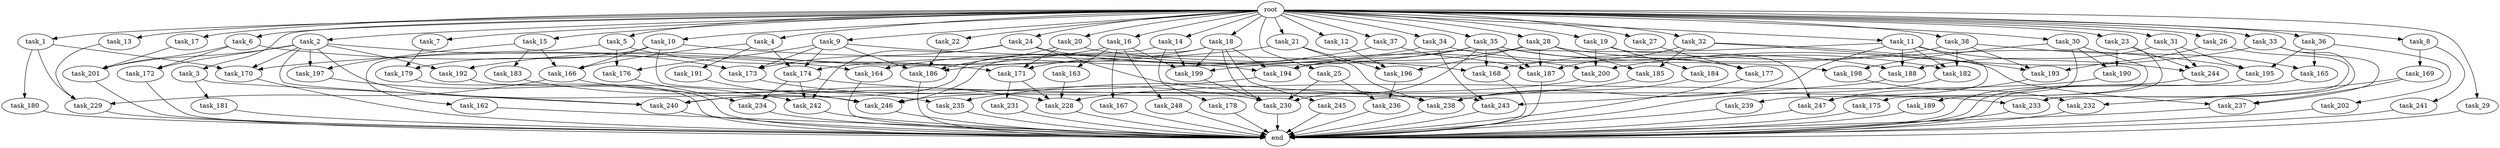 digraph G {
  root [size="0.000000"];
  task_1 [size="10.240000"];
  task_2 [size="10.240000"];
  task_3 [size="10.240000"];
  task_4 [size="10.240000"];
  task_5 [size="10.240000"];
  task_6 [size="10.240000"];
  task_7 [size="10.240000"];
  task_8 [size="10.240000"];
  task_9 [size="10.240000"];
  task_10 [size="10.240000"];
  task_11 [size="10.240000"];
  task_12 [size="10.240000"];
  task_13 [size="10.240000"];
  task_14 [size="10.240000"];
  task_15 [size="10.240000"];
  task_16 [size="10.240000"];
  task_17 [size="10.240000"];
  task_18 [size="10.240000"];
  task_19 [size="10.240000"];
  task_20 [size="10.240000"];
  task_21 [size="10.240000"];
  task_22 [size="10.240000"];
  task_23 [size="10.240000"];
  task_24 [size="10.240000"];
  task_25 [size="10.240000"];
  task_26 [size="10.240000"];
  task_27 [size="10.240000"];
  task_28 [size="10.240000"];
  task_29 [size="10.240000"];
  task_30 [size="10.240000"];
  task_31 [size="10.240000"];
  task_32 [size="10.240000"];
  task_33 [size="10.240000"];
  task_34 [size="10.240000"];
  task_35 [size="10.240000"];
  task_36 [size="10.240000"];
  task_37 [size="10.240000"];
  task_38 [size="10.240000"];
  task_162 [size="3092376453.120000"];
  task_163 [size="3092376453.120000"];
  task_164 [size="8933531975.680000"];
  task_165 [size="5583457484.800000"];
  task_166 [size="10823317585.920000"];
  task_167 [size="3092376453.120000"];
  task_168 [size="4896262717.440001"];
  task_169 [size="773094113.280000"];
  task_170 [size="9706626088.960001"];
  task_171 [size="13142599925.760000"];
  task_172 [size="15547781611.520000"];
  task_173 [size="9105330667.520000"];
  task_174 [size="11424613007.360001"];
  task_175 [size="5497558138.880000"];
  task_176 [size="4466765987.840000"];
  task_177 [size="2920577761.280000"];
  task_178 [size="4209067950.080000"];
  task_179 [size="15547781611.520000"];
  task_180 [size="1374389534.720000"];
  task_181 [size="343597383.680000"];
  task_182 [size="4294967296.000000"];
  task_183 [size="773094113.280000"];
  task_184 [size="773094113.280000"];
  task_185 [size="15547781611.520000"];
  task_186 [size="9706626088.960001"];
  task_187 [size="24653112279.040001"];
  task_188 [size="1460288880.640000"];
  task_189 [size="4209067950.080000"];
  task_190 [size="9706626088.960001"];
  task_191 [size="3092376453.120000"];
  task_192 [size="10050223472.639999"];
  task_193 [size="16922171146.240000"];
  task_194 [size="16836271800.320000"];
  task_195 [size="13142599925.760000"];
  task_196 [size="16922171146.240000"];
  task_197 [size="7730941132.800000"];
  task_198 [size="8589934592.000000"];
  task_199 [size="22849226014.720001"];
  task_200 [size="2920577761.280000"];
  task_201 [size="18640158064.639999"];
  task_202 [size="4209067950.080000"];
  task_228 [size="10823317585.920000"];
  task_229 [size="9706626088.960001"];
  task_230 [size="18038862643.200001"];
  task_231 [size="2147483648.000000"];
  task_232 [size="3435973836.800000"];
  task_233 [size="13056700579.840000"];
  task_234 [size="8589934592.000000"];
  task_235 [size="4294967296.000000"];
  task_236 [size="6871947673.600000"];
  task_237 [size="11424613007.360001"];
  task_238 [size="3693671874.560000"];
  task_239 [size="773094113.280000"];
  task_240 [size="13657996001.280001"];
  task_241 [size="773094113.280000"];
  task_242 [size="8074538516.480000"];
  task_243 [size="12799002542.080000"];
  task_244 [size="5325759447.040000"];
  task_245 [size="6957847019.520000"];
  task_246 [size="26371099197.440002"];
  task_247 [size="8418135900.160000"];
  task_248 [size="3092376453.120000"];
  end [size="0.000000"];

  root -> task_1 [size="1.000000"];
  root -> task_2 [size="1.000000"];
  root -> task_3 [size="1.000000"];
  root -> task_4 [size="1.000000"];
  root -> task_5 [size="1.000000"];
  root -> task_6 [size="1.000000"];
  root -> task_7 [size="1.000000"];
  root -> task_8 [size="1.000000"];
  root -> task_9 [size="1.000000"];
  root -> task_10 [size="1.000000"];
  root -> task_11 [size="1.000000"];
  root -> task_12 [size="1.000000"];
  root -> task_13 [size="1.000000"];
  root -> task_14 [size="1.000000"];
  root -> task_15 [size="1.000000"];
  root -> task_16 [size="1.000000"];
  root -> task_17 [size="1.000000"];
  root -> task_18 [size="1.000000"];
  root -> task_19 [size="1.000000"];
  root -> task_20 [size="1.000000"];
  root -> task_21 [size="1.000000"];
  root -> task_22 [size="1.000000"];
  root -> task_23 [size="1.000000"];
  root -> task_24 [size="1.000000"];
  root -> task_25 [size="1.000000"];
  root -> task_26 [size="1.000000"];
  root -> task_27 [size="1.000000"];
  root -> task_28 [size="1.000000"];
  root -> task_29 [size="1.000000"];
  root -> task_30 [size="1.000000"];
  root -> task_31 [size="1.000000"];
  root -> task_32 [size="1.000000"];
  root -> task_33 [size="1.000000"];
  root -> task_34 [size="1.000000"];
  root -> task_35 [size="1.000000"];
  root -> task_36 [size="1.000000"];
  root -> task_37 [size="1.000000"];
  root -> task_38 [size="1.000000"];
  task_1 -> task_170 [size="134217728.000000"];
  task_1 -> task_180 [size="134217728.000000"];
  task_1 -> task_229 [size="134217728.000000"];
  task_2 -> task_170 [size="679477248.000000"];
  task_2 -> task_172 [size="679477248.000000"];
  task_2 -> task_173 [size="679477248.000000"];
  task_2 -> task_192 [size="679477248.000000"];
  task_2 -> task_197 [size="679477248.000000"];
  task_2 -> task_201 [size="679477248.000000"];
  task_2 -> task_240 [size="679477248.000000"];
  task_2 -> task_246 [size="679477248.000000"];
  task_3 -> task_181 [size="33554432.000000"];
  task_3 -> task_240 [size="33554432.000000"];
  task_4 -> task_166 [size="301989888.000000"];
  task_4 -> task_174 [size="301989888.000000"];
  task_4 -> task_191 [size="301989888.000000"];
  task_5 -> task_162 [size="301989888.000000"];
  task_5 -> task_171 [size="301989888.000000"];
  task_5 -> task_176 [size="301989888.000000"];
  task_6 -> task_164 [size="838860800.000000"];
  task_6 -> task_172 [size="838860800.000000"];
  task_6 -> task_201 [size="838860800.000000"];
  task_7 -> task_179 [size="838860800.000000"];
  task_8 -> task_169 [size="75497472.000000"];
  task_8 -> task_241 [size="75497472.000000"];
  task_9 -> task_168 [size="134217728.000000"];
  task_9 -> task_173 [size="134217728.000000"];
  task_9 -> task_174 [size="134217728.000000"];
  task_9 -> task_176 [size="134217728.000000"];
  task_9 -> task_186 [size="134217728.000000"];
  task_10 -> task_166 [size="679477248.000000"];
  task_10 -> task_179 [size="679477248.000000"];
  task_10 -> task_194 [size="679477248.000000"];
  task_10 -> task_243 [size="679477248.000000"];
  task_11 -> task_182 [size="75497472.000000"];
  task_11 -> task_188 [size="75497472.000000"];
  task_11 -> task_194 [size="75497472.000000"];
  task_11 -> task_238 [size="75497472.000000"];
  task_11 -> task_239 [size="75497472.000000"];
  task_11 -> task_244 [size="75497472.000000"];
  task_12 -> task_196 [size="679477248.000000"];
  task_13 -> task_229 [size="679477248.000000"];
  task_14 -> task_178 [size="411041792.000000"];
  task_14 -> task_199 [size="411041792.000000"];
  task_14 -> task_240 [size="411041792.000000"];
  task_15 -> task_166 [size="75497472.000000"];
  task_15 -> task_183 [size="75497472.000000"];
  task_15 -> task_197 [size="75497472.000000"];
  task_16 -> task_163 [size="301989888.000000"];
  task_16 -> task_167 [size="301989888.000000"];
  task_16 -> task_192 [size="301989888.000000"];
  task_16 -> task_199 [size="301989888.000000"];
  task_16 -> task_248 [size="301989888.000000"];
  task_17 -> task_201 [size="301989888.000000"];
  task_18 -> task_171 [size="679477248.000000"];
  task_18 -> task_194 [size="679477248.000000"];
  task_18 -> task_199 [size="679477248.000000"];
  task_18 -> task_230 [size="679477248.000000"];
  task_18 -> task_245 [size="679477248.000000"];
  task_18 -> task_246 [size="679477248.000000"];
  task_19 -> task_184 [size="75497472.000000"];
  task_19 -> task_200 [size="75497472.000000"];
  task_19 -> task_247 [size="75497472.000000"];
  task_20 -> task_171 [size="301989888.000000"];
  task_20 -> task_186 [size="301989888.000000"];
  task_20 -> task_198 [size="301989888.000000"];
  task_21 -> task_170 [size="134217728.000000"];
  task_21 -> task_196 [size="134217728.000000"];
  task_21 -> task_238 [size="134217728.000000"];
  task_22 -> task_186 [size="301989888.000000"];
  task_23 -> task_189 [size="411041792.000000"];
  task_23 -> task_190 [size="411041792.000000"];
  task_23 -> task_244 [size="411041792.000000"];
  task_24 -> task_173 [size="75497472.000000"];
  task_24 -> task_200 [size="75497472.000000"];
  task_24 -> task_238 [size="75497472.000000"];
  task_24 -> task_242 [size="75497472.000000"];
  task_25 -> task_230 [size="536870912.000000"];
  task_25 -> task_236 [size="536870912.000000"];
  task_26 -> task_193 [size="838860800.000000"];
  task_26 -> task_233 [size="838860800.000000"];
  task_27 -> task_177 [size="75497472.000000"];
  task_28 -> task_185 [size="838860800.000000"];
  task_28 -> task_187 [size="838860800.000000"];
  task_28 -> task_195 [size="838860800.000000"];
  task_28 -> task_196 [size="838860800.000000"];
  task_28 -> task_199 [size="838860800.000000"];
  task_29 -> end [size="1.000000"];
  task_30 -> task_175 [size="536870912.000000"];
  task_30 -> task_190 [size="536870912.000000"];
  task_30 -> task_198 [size="536870912.000000"];
  task_30 -> task_247 [size="536870912.000000"];
  task_31 -> task_188 [size="33554432.000000"];
  task_31 -> task_195 [size="33554432.000000"];
  task_31 -> task_244 [size="33554432.000000"];
  task_32 -> task_185 [size="679477248.000000"];
  task_32 -> task_187 [size="679477248.000000"];
  task_32 -> task_193 [size="679477248.000000"];
  task_32 -> task_237 [size="679477248.000000"];
  task_33 -> task_200 [size="134217728.000000"];
  task_33 -> task_233 [size="134217728.000000"];
  task_33 -> task_237 [size="134217728.000000"];
  task_34 -> task_164 [size="33554432.000000"];
  task_34 -> task_188 [size="33554432.000000"];
  task_34 -> task_243 [size="33554432.000000"];
  task_35 -> task_168 [size="209715200.000000"];
  task_35 -> task_177 [size="209715200.000000"];
  task_35 -> task_182 [size="209715200.000000"];
  task_35 -> task_186 [size="209715200.000000"];
  task_35 -> task_187 [size="209715200.000000"];
  task_35 -> task_194 [size="209715200.000000"];
  task_35 -> task_230 [size="209715200.000000"];
  task_36 -> task_165 [size="411041792.000000"];
  task_36 -> task_195 [size="411041792.000000"];
  task_36 -> task_202 [size="411041792.000000"];
  task_37 -> task_174 [size="679477248.000000"];
  task_37 -> task_187 [size="679477248.000000"];
  task_38 -> task_165 [size="134217728.000000"];
  task_38 -> task_168 [size="134217728.000000"];
  task_38 -> task_182 [size="134217728.000000"];
  task_38 -> task_193 [size="134217728.000000"];
  task_162 -> end [size="1.000000"];
  task_163 -> task_228 [size="33554432.000000"];
  task_164 -> end [size="1.000000"];
  task_165 -> end [size="1.000000"];
  task_166 -> task_228 [size="134217728.000000"];
  task_166 -> task_229 [size="134217728.000000"];
  task_167 -> end [size="1.000000"];
  task_168 -> end [size="1.000000"];
  task_169 -> task_232 [size="301989888.000000"];
  task_169 -> task_237 [size="301989888.000000"];
  task_170 -> end [size="1.000000"];
  task_171 -> task_228 [size="209715200.000000"];
  task_171 -> task_231 [size="209715200.000000"];
  task_172 -> end [size="1.000000"];
  task_173 -> task_230 [size="33554432.000000"];
  task_174 -> task_233 [size="301989888.000000"];
  task_174 -> task_234 [size="301989888.000000"];
  task_174 -> task_242 [size="301989888.000000"];
  task_175 -> end [size="1.000000"];
  task_176 -> task_234 [size="536870912.000000"];
  task_177 -> end [size="1.000000"];
  task_178 -> end [size="1.000000"];
  task_179 -> end [size="1.000000"];
  task_180 -> end [size="1.000000"];
  task_181 -> end [size="1.000000"];
  task_182 -> end [size="1.000000"];
  task_183 -> task_235 [size="209715200.000000"];
  task_184 -> task_238 [size="75497472.000000"];
  task_185 -> task_235 [size="209715200.000000"];
  task_186 -> end [size="1.000000"];
  task_187 -> end [size="1.000000"];
  task_188 -> task_243 [size="536870912.000000"];
  task_189 -> end [size="1.000000"];
  task_190 -> task_228 [size="679477248.000000"];
  task_191 -> task_246 [size="536870912.000000"];
  task_192 -> end [size="1.000000"];
  task_193 -> task_247 [size="209715200.000000"];
  task_194 -> task_240 [size="209715200.000000"];
  task_195 -> end [size="1.000000"];
  task_196 -> task_236 [size="134217728.000000"];
  task_197 -> task_242 [size="411041792.000000"];
  task_198 -> task_232 [size="33554432.000000"];
  task_199 -> task_230 [size="301989888.000000"];
  task_200 -> task_246 [size="679477248.000000"];
  task_201 -> end [size="1.000000"];
  task_202 -> end [size="1.000000"];
  task_228 -> end [size="1.000000"];
  task_229 -> end [size="1.000000"];
  task_230 -> end [size="1.000000"];
  task_231 -> end [size="1.000000"];
  task_232 -> end [size="1.000000"];
  task_233 -> end [size="1.000000"];
  task_234 -> end [size="1.000000"];
  task_235 -> end [size="1.000000"];
  task_236 -> end [size="1.000000"];
  task_237 -> end [size="1.000000"];
  task_238 -> end [size="1.000000"];
  task_239 -> end [size="1.000000"];
  task_240 -> end [size="1.000000"];
  task_241 -> end [size="1.000000"];
  task_242 -> end [size="1.000000"];
  task_243 -> end [size="1.000000"];
  task_244 -> end [size="1.000000"];
  task_245 -> end [size="1.000000"];
  task_246 -> end [size="1.000000"];
  task_247 -> end [size="1.000000"];
  task_248 -> end [size="1.000000"];
}
